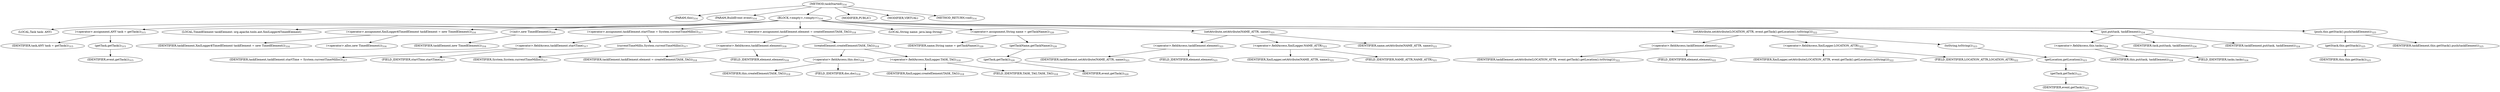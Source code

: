 digraph "taskStarted" {  
"642" [label = <(METHOD,taskStarted)<SUB>314</SUB>> ]
"31" [label = <(PARAM,this)<SUB>314</SUB>> ]
"643" [label = <(PARAM,BuildEvent event)<SUB>314</SUB>> ]
"644" [label = <(BLOCK,&lt;empty&gt;,&lt;empty&gt;)<SUB>314</SUB>> ]
"645" [label = <(LOCAL,Task task: ANY)> ]
"646" [label = <(&lt;operator&gt;.assignment,ANY task = getTask())<SUB>315</SUB>> ]
"647" [label = <(IDENTIFIER,task,ANY task = getTask())<SUB>315</SUB>> ]
"648" [label = <(getTask,getTask())<SUB>315</SUB>> ]
"649" [label = <(IDENTIFIER,event,getTask())<SUB>315</SUB>> ]
"29" [label = <(LOCAL,TimedElement taskElement: org.apache.tools.ant.XmlLogger$TimedElement)> ]
"650" [label = <(&lt;operator&gt;.assignment,XmlLogger$TimedElement taskElement = new TimedElement())<SUB>316</SUB>> ]
"651" [label = <(IDENTIFIER,taskElement,XmlLogger$TimedElement taskElement = new TimedElement())<SUB>316</SUB>> ]
"652" [label = <(&lt;operator&gt;.alloc,new TimedElement())<SUB>316</SUB>> ]
"653" [label = <(&lt;init&gt;,new TimedElement())<SUB>316</SUB>> ]
"28" [label = <(IDENTIFIER,taskElement,new TimedElement())<SUB>316</SUB>> ]
"654" [label = <(&lt;operator&gt;.assignment,taskElement.startTime = System.currentTimeMillis())<SUB>317</SUB>> ]
"655" [label = <(&lt;operator&gt;.fieldAccess,taskElement.startTime)<SUB>317</SUB>> ]
"656" [label = <(IDENTIFIER,taskElement,taskElement.startTime = System.currentTimeMillis())<SUB>317</SUB>> ]
"657" [label = <(FIELD_IDENTIFIER,startTime,startTime)<SUB>317</SUB>> ]
"658" [label = <(currentTimeMillis,System.currentTimeMillis())<SUB>317</SUB>> ]
"659" [label = <(IDENTIFIER,System,System.currentTimeMillis())<SUB>317</SUB>> ]
"660" [label = <(&lt;operator&gt;.assignment,taskElement.element = createElement(TASK_TAG))<SUB>318</SUB>> ]
"661" [label = <(&lt;operator&gt;.fieldAccess,taskElement.element)<SUB>318</SUB>> ]
"662" [label = <(IDENTIFIER,taskElement,taskElement.element = createElement(TASK_TAG))<SUB>318</SUB>> ]
"663" [label = <(FIELD_IDENTIFIER,element,element)<SUB>318</SUB>> ]
"664" [label = <(createElement,createElement(TASK_TAG))<SUB>318</SUB>> ]
"665" [label = <(&lt;operator&gt;.fieldAccess,this.doc)<SUB>318</SUB>> ]
"666" [label = <(IDENTIFIER,this,createElement(TASK_TAG))<SUB>318</SUB>> ]
"667" [label = <(FIELD_IDENTIFIER,doc,doc)<SUB>318</SUB>> ]
"668" [label = <(&lt;operator&gt;.fieldAccess,XmlLogger.TASK_TAG)<SUB>318</SUB>> ]
"669" [label = <(IDENTIFIER,XmlLogger,createElement(TASK_TAG))<SUB>318</SUB>> ]
"670" [label = <(FIELD_IDENTIFIER,TASK_TAG,TASK_TAG)<SUB>318</SUB>> ]
"671" [label = <(LOCAL,String name: java.lang.String)> ]
"672" [label = <(&lt;operator&gt;.assignment,String name = getTaskName())<SUB>320</SUB>> ]
"673" [label = <(IDENTIFIER,name,String name = getTaskName())<SUB>320</SUB>> ]
"674" [label = <(getTaskName,getTaskName())<SUB>320</SUB>> ]
"675" [label = <(getTask,getTask())<SUB>320</SUB>> ]
"676" [label = <(IDENTIFIER,event,getTask())<SUB>320</SUB>> ]
"677" [label = <(setAttribute,setAttribute(NAME_ATTR, name))<SUB>321</SUB>> ]
"678" [label = <(&lt;operator&gt;.fieldAccess,taskElement.element)<SUB>321</SUB>> ]
"679" [label = <(IDENTIFIER,taskElement,setAttribute(NAME_ATTR, name))<SUB>321</SUB>> ]
"680" [label = <(FIELD_IDENTIFIER,element,element)<SUB>321</SUB>> ]
"681" [label = <(&lt;operator&gt;.fieldAccess,XmlLogger.NAME_ATTR)<SUB>321</SUB>> ]
"682" [label = <(IDENTIFIER,XmlLogger,setAttribute(NAME_ATTR, name))<SUB>321</SUB>> ]
"683" [label = <(FIELD_IDENTIFIER,NAME_ATTR,NAME_ATTR)<SUB>321</SUB>> ]
"684" [label = <(IDENTIFIER,name,setAttribute(NAME_ATTR, name))<SUB>321</SUB>> ]
"685" [label = <(setAttribute,setAttribute(LOCATION_ATTR, event.getTask().getLocation().toString()))<SUB>322</SUB>> ]
"686" [label = <(&lt;operator&gt;.fieldAccess,taskElement.element)<SUB>322</SUB>> ]
"687" [label = <(IDENTIFIER,taskElement,setAttribute(LOCATION_ATTR, event.getTask().getLocation().toString()))<SUB>322</SUB>> ]
"688" [label = <(FIELD_IDENTIFIER,element,element)<SUB>322</SUB>> ]
"689" [label = <(&lt;operator&gt;.fieldAccess,XmlLogger.LOCATION_ATTR)<SUB>322</SUB>> ]
"690" [label = <(IDENTIFIER,XmlLogger,setAttribute(LOCATION_ATTR, event.getTask().getLocation().toString()))<SUB>322</SUB>> ]
"691" [label = <(FIELD_IDENTIFIER,LOCATION_ATTR,LOCATION_ATTR)<SUB>322</SUB>> ]
"692" [label = <(toString,toString())<SUB>323</SUB>> ]
"693" [label = <(getLocation,getLocation())<SUB>323</SUB>> ]
"694" [label = <(getTask,getTask())<SUB>323</SUB>> ]
"695" [label = <(IDENTIFIER,event,getTask())<SUB>323</SUB>> ]
"696" [label = <(put,put(task, taskElement))<SUB>324</SUB>> ]
"697" [label = <(&lt;operator&gt;.fieldAccess,this.tasks)<SUB>324</SUB>> ]
"698" [label = <(IDENTIFIER,this,put(task, taskElement))<SUB>324</SUB>> ]
"699" [label = <(FIELD_IDENTIFIER,tasks,tasks)<SUB>324</SUB>> ]
"700" [label = <(IDENTIFIER,task,put(task, taskElement))<SUB>324</SUB>> ]
"701" [label = <(IDENTIFIER,taskElement,put(task, taskElement))<SUB>324</SUB>> ]
"702" [label = <(push,this.getStack().push(taskElement))<SUB>325</SUB>> ]
"703" [label = <(getStack,this.getStack())<SUB>325</SUB>> ]
"30" [label = <(IDENTIFIER,this,this.getStack())<SUB>325</SUB>> ]
"704" [label = <(IDENTIFIER,taskElement,this.getStack().push(taskElement))<SUB>325</SUB>> ]
"705" [label = <(MODIFIER,PUBLIC)> ]
"706" [label = <(MODIFIER,VIRTUAL)> ]
"707" [label = <(METHOD_RETURN,void)<SUB>314</SUB>> ]
  "642" -> "31" 
  "642" -> "643" 
  "642" -> "644" 
  "642" -> "705" 
  "642" -> "706" 
  "642" -> "707" 
  "644" -> "645" 
  "644" -> "646" 
  "644" -> "29" 
  "644" -> "650" 
  "644" -> "653" 
  "644" -> "654" 
  "644" -> "660" 
  "644" -> "671" 
  "644" -> "672" 
  "644" -> "677" 
  "644" -> "685" 
  "644" -> "696" 
  "644" -> "702" 
  "646" -> "647" 
  "646" -> "648" 
  "648" -> "649" 
  "650" -> "651" 
  "650" -> "652" 
  "653" -> "28" 
  "654" -> "655" 
  "654" -> "658" 
  "655" -> "656" 
  "655" -> "657" 
  "658" -> "659" 
  "660" -> "661" 
  "660" -> "664" 
  "661" -> "662" 
  "661" -> "663" 
  "664" -> "665" 
  "664" -> "668" 
  "665" -> "666" 
  "665" -> "667" 
  "668" -> "669" 
  "668" -> "670" 
  "672" -> "673" 
  "672" -> "674" 
  "674" -> "675" 
  "675" -> "676" 
  "677" -> "678" 
  "677" -> "681" 
  "677" -> "684" 
  "678" -> "679" 
  "678" -> "680" 
  "681" -> "682" 
  "681" -> "683" 
  "685" -> "686" 
  "685" -> "689" 
  "685" -> "692" 
  "686" -> "687" 
  "686" -> "688" 
  "689" -> "690" 
  "689" -> "691" 
  "692" -> "693" 
  "693" -> "694" 
  "694" -> "695" 
  "696" -> "697" 
  "696" -> "700" 
  "696" -> "701" 
  "697" -> "698" 
  "697" -> "699" 
  "702" -> "703" 
  "702" -> "704" 
  "703" -> "30" 
}
